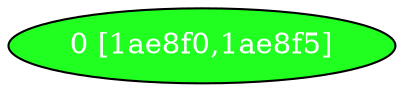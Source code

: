 diGraph libnss3{
	libnss3_0  [style=filled fillcolor="#20FF20" fontcolor="#ffffff" shape=oval label="0 [1ae8f0,1ae8f5]"]


}